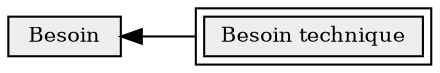 digraph a {
size="8,20";
rankdir=LR;
node [height=0 style="filled", shape="box", font="Helvetica-Bold", fontsize="10", color="#00000"];
"Besoin" -> "Besoin_technique" [dir=back];
"Besoin" [URL="http://smw.learning-socle.org/index.php/Cat%C3%A9gorie:Besoin",peripheries=1,label="Besoin",fillcolor="#EEEEEE"];
"Besoin_technique" [URL="http://smw.learning-socle.org/index.php/Cat%C3%A9gorie:Besoin_technique",peripheries=2,label="Besoin technique",fillcolor="#EEEEEE"];
}
